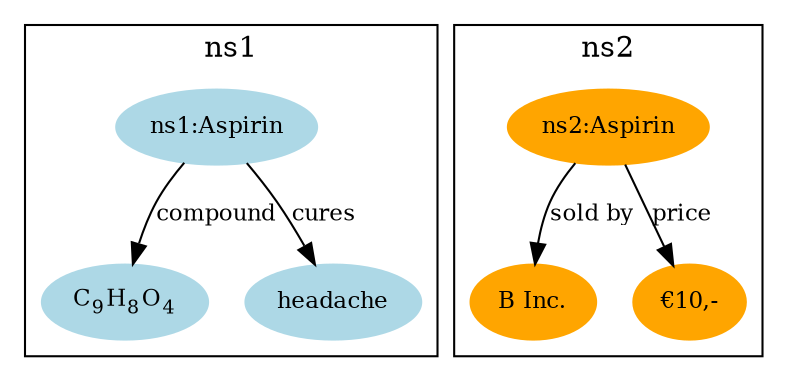 digraph identity_crisis {
  edge [fontsize=11.0];
  node [fontsize=11.0];

  subgraph cluster_ns1 {
    label=<ns1>;
    node [color=lightblue,style=filled];

    c9h8o4 [label=<C<SUB>9</SUB>H<SUB>8</SUB>O<SUB>4</SUB>>];
    ns1 [label=<ns1:Aspirin>];
    headache [label=<headache>];

    ns1 -> c9h8o4 [label=<compound>];
    ns1 -> headache [label=<cures>];
  }
  
  subgraph cluster_ns2 {
    label=<ns2>;
    node [color=orange,style=filled];

    ns2 [label=<ns2:Aspirin>];
    binc [label=<B Inc.>];
    bprice [label=<€10,->];

    ns2 -> binc [label=<sold by>];
    ns2 -> bprice [label=<price>];
  }
}
